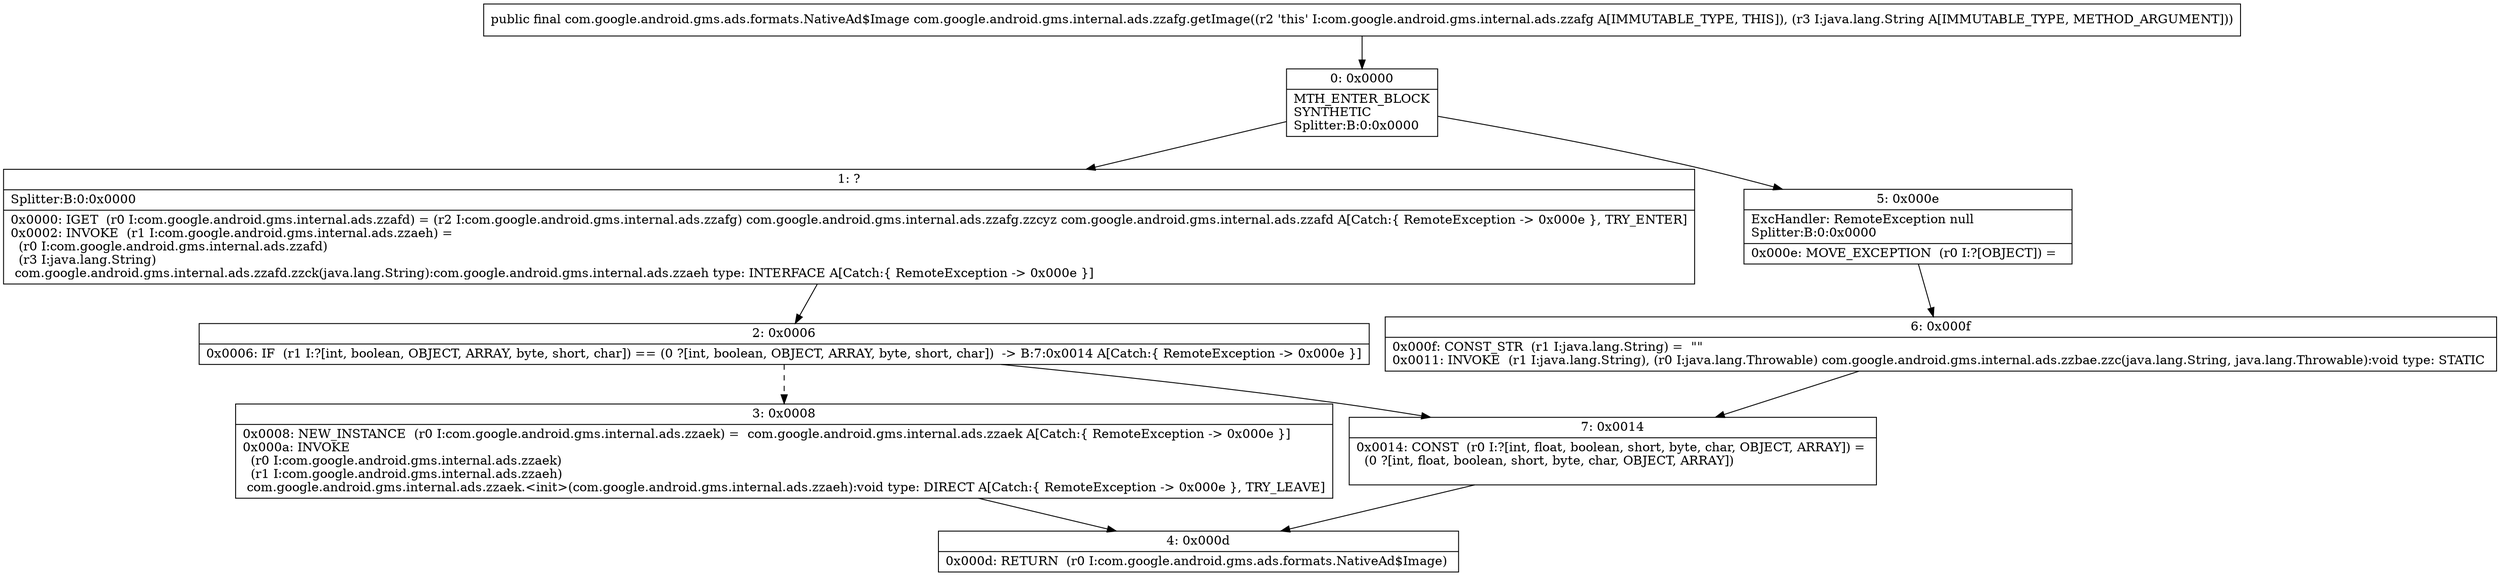 digraph "CFG forcom.google.android.gms.internal.ads.zzafg.getImage(Ljava\/lang\/String;)Lcom\/google\/android\/gms\/ads\/formats\/NativeAd$Image;" {
Node_0 [shape=record,label="{0\:\ 0x0000|MTH_ENTER_BLOCK\lSYNTHETIC\lSplitter:B:0:0x0000\l}"];
Node_1 [shape=record,label="{1\:\ ?|Splitter:B:0:0x0000\l|0x0000: IGET  (r0 I:com.google.android.gms.internal.ads.zzafd) = (r2 I:com.google.android.gms.internal.ads.zzafg) com.google.android.gms.internal.ads.zzafg.zzcyz com.google.android.gms.internal.ads.zzafd A[Catch:\{ RemoteException \-\> 0x000e \}, TRY_ENTER]\l0x0002: INVOKE  (r1 I:com.google.android.gms.internal.ads.zzaeh) = \l  (r0 I:com.google.android.gms.internal.ads.zzafd)\l  (r3 I:java.lang.String)\l com.google.android.gms.internal.ads.zzafd.zzck(java.lang.String):com.google.android.gms.internal.ads.zzaeh type: INTERFACE A[Catch:\{ RemoteException \-\> 0x000e \}]\l}"];
Node_2 [shape=record,label="{2\:\ 0x0006|0x0006: IF  (r1 I:?[int, boolean, OBJECT, ARRAY, byte, short, char]) == (0 ?[int, boolean, OBJECT, ARRAY, byte, short, char])  \-\> B:7:0x0014 A[Catch:\{ RemoteException \-\> 0x000e \}]\l}"];
Node_3 [shape=record,label="{3\:\ 0x0008|0x0008: NEW_INSTANCE  (r0 I:com.google.android.gms.internal.ads.zzaek) =  com.google.android.gms.internal.ads.zzaek A[Catch:\{ RemoteException \-\> 0x000e \}]\l0x000a: INVOKE  \l  (r0 I:com.google.android.gms.internal.ads.zzaek)\l  (r1 I:com.google.android.gms.internal.ads.zzaeh)\l com.google.android.gms.internal.ads.zzaek.\<init\>(com.google.android.gms.internal.ads.zzaeh):void type: DIRECT A[Catch:\{ RemoteException \-\> 0x000e \}, TRY_LEAVE]\l}"];
Node_4 [shape=record,label="{4\:\ 0x000d|0x000d: RETURN  (r0 I:com.google.android.gms.ads.formats.NativeAd$Image) \l}"];
Node_5 [shape=record,label="{5\:\ 0x000e|ExcHandler: RemoteException null\lSplitter:B:0:0x0000\l|0x000e: MOVE_EXCEPTION  (r0 I:?[OBJECT]) =  \l}"];
Node_6 [shape=record,label="{6\:\ 0x000f|0x000f: CONST_STR  (r1 I:java.lang.String) =  \"\" \l0x0011: INVOKE  (r1 I:java.lang.String), (r0 I:java.lang.Throwable) com.google.android.gms.internal.ads.zzbae.zzc(java.lang.String, java.lang.Throwable):void type: STATIC \l}"];
Node_7 [shape=record,label="{7\:\ 0x0014|0x0014: CONST  (r0 I:?[int, float, boolean, short, byte, char, OBJECT, ARRAY]) = \l  (0 ?[int, float, boolean, short, byte, char, OBJECT, ARRAY])\l \l}"];
MethodNode[shape=record,label="{public final com.google.android.gms.ads.formats.NativeAd$Image com.google.android.gms.internal.ads.zzafg.getImage((r2 'this' I:com.google.android.gms.internal.ads.zzafg A[IMMUTABLE_TYPE, THIS]), (r3 I:java.lang.String A[IMMUTABLE_TYPE, METHOD_ARGUMENT])) }"];
MethodNode -> Node_0;
Node_0 -> Node_1;
Node_0 -> Node_5;
Node_1 -> Node_2;
Node_2 -> Node_3[style=dashed];
Node_2 -> Node_7;
Node_3 -> Node_4;
Node_5 -> Node_6;
Node_6 -> Node_7;
Node_7 -> Node_4;
}

